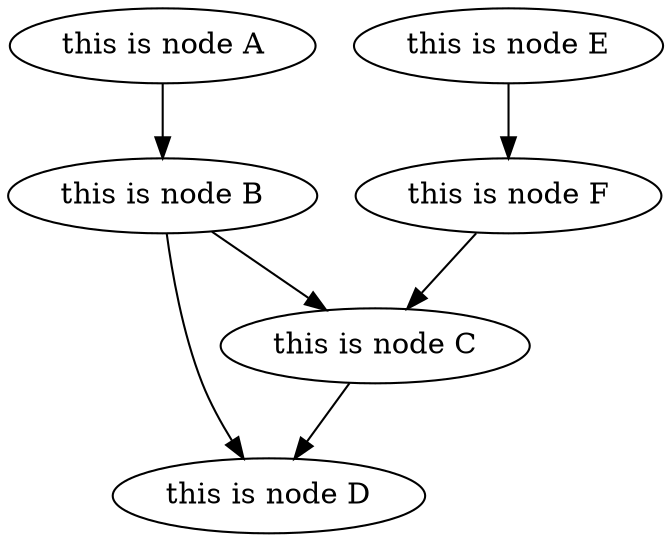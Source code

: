 digraph {
	A [label="this is node A"]
	B [label="this is node B"]
	B [label="this is node B"]
	C [label="this is node C"]
	D [label="this is node D"]
	C [label="this is node C"]
	D [label="this is node D"]
	E [label="this is node E"]
	F [label="this is node F"]
	F [label="this is node F"]
	C [label="this is node C"]
	A -> B
	B -> C
	B -> D
	C -> D
	E -> F
	F -> C
}
